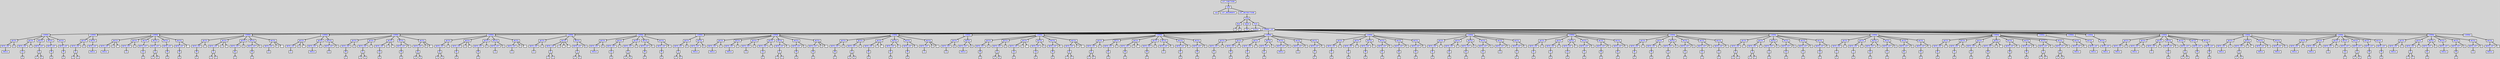 digraph {

	ordering=out;
	ranksep=.4;
	bgcolor="lightgrey"; node [shape=box, fixedsize=false, fontsize=12, fontname="Helvetica-bold", fontcolor="blue"
		width=.25, height=.25, color="black", fillcolor="white", style="filled, solid, bold"];
	edge [arrowsize=.5, color="black", style="bold"]

  n0 [label="LIST_FUNCTIONS"];
  n1 [label="main"];
  n1 [label="main"];
  n2 [label="void"];
  n3 [label="LIST_ARGUMENTS"];
  n4 [label="LIST_INSTRUCTIONS"];
  n4 [label="LIST_INSTRUCTIONS"];
  n5 [label="Song"];
  n5 [label="Song"];
  n6 [label="Beat"];
  n6 [label="Beat"];
  n7 [label="4"];
  n8 [label="4"];
  n9 [label="Speed"];
  n9 [label="Speed"];
  n10 [label="120"];
  n11 [label="Track"];
  n11 [label="Track"];
  n12 [label="\"Ocarina\""];
  n13 [label="COMPAS_LIST"];
  n13 [label="COMPAS_LIST"];
  n14 [label="COMPAS"];
  n14 [label="COMPAS"];
  n15 [label="NOTES"];
  n15 [label="NOTES"];
  n16 [label="NOTE_LIST"];
  n16 [label="NOTE_LIST"];
  n17 [label="Silence"];
  n18 [label="b"];
  n19 [label="NOTES"];
  n19 [label="NOTES"];
  n20 [label="NOTE_LIST"];
  n20 [label="NOTE_LIST"];
  n21 [label="Sol"];
  n21 [label="Sol"];
  n22 [label="6"];
  n23 [label="c"];
  n24 [label="NOTES"];
  n24 [label="NOTES"];
  n25 [label="NOTE_LIST"];
  n25 [label="NOTE_LIST"];
  n26 [label="Fa"];
  n26 [label="Fa"];
  n27 [label="#"];
  n28 [label="6"];
  n29 [label="NOTES"];
  n29 [label="NOTES"];
  n30 [label="NOTE_LIST"];
  n30 [label="NOTE_LIST"];
  n31 [label="Mi"];
  n31 [label="Mi"];
  n32 [label="6"];
  n33 [label="NOTES"];
  n33 [label="NOTES"];
  n34 [label="NOTE_LIST"];
  n34 [label="NOTE_LIST"];
  n35 [label="Mi"];
  n35 [label="Mi"];
  n36 [label="6"];
  n37 [label="COMPAS"];
  n37 [label="COMPAS"];
  n38 [label="NOTES"];
  n38 [label="NOTES"];
  n39 [label="NOTE_LIST"];
  n39 [label="NOTE_LIST"];
  n40 [label="Fa"];
  n40 [label="Fa"];
  n41 [label="#"];
  n42 [label="6"];
  n43 [label="b"];
  n44 [label="NOTES"];
  n44 [label="NOTES"];
  n45 [label="NOTE_LIST"];
  n45 [label="NOTE_LIST"];
  n46 [label="Silence"];
  n47 [label="COMPAS"];
  n47 [label="COMPAS"];
  n48 [label="NOTES"];
  n48 [label="NOTES"];
  n49 [label="NOTE_LIST"];
  n49 [label="NOTE_LIST"];
  n50 [label="Silence"];
  n51 [label="n"];
  n52 [label="*"];
  n53 [label="NOTES"];
  n53 [label="NOTES"];
  n54 [label="NOTE_LIST"];
  n54 [label="NOTE_LIST"];
  n55 [label="La"];
  n56 [label="c"];
  n57 [label="NOTES"];
  n57 [label="NOTES"];
  n58 [label="NOTE_LIST"];
  n58 [label="NOTE_LIST"];
  n59 [label="Sol"];
  n59 [label="Sol"];
  n60 [label="6"];
  n61 [label="NOTES"];
  n61 [label="NOTES"];
  n62 [label="NOTE_LIST"];
  n62 [label="NOTE_LIST"];
  n63 [label="Fa"];
  n63 [label="Fa"];
  n64 [label="#"];
  n65 [label="6"];
  n66 [label="NOTES"];
  n66 [label="NOTES"];
  n67 [label="NOTE_LIST"];
  n67 [label="NOTE_LIST"];
  n68 [label="Mi"];
  n68 [label="Mi"];
  n69 [label="6"];
  n70 [label="NOTES"];
  n70 [label="NOTES"];
  n71 [label="NOTE_LIST"];
  n71 [label="NOTE_LIST"];
  n72 [label="Mi"];
  n72 [label="Mi"];
  n73 [label="6"];
  n74 [label="~"];
  n75 [label="COMPAS"];
  n75 [label="COMPAS"];
  n76 [label="NOTES"];
  n76 [label="NOTES"];
  n77 [label="NOTE_LIST"];
  n77 [label="NOTE_LIST"];
  n78 [label="Mi"];
  n78 [label="Mi"];
  n79 [label="6"];
  n80 [label="c"];
  n81 [label="NOTES"];
  n81 [label="NOTES"];
  n82 [label="NOTE_LIST"];
  n82 [label="NOTE_LIST"];
  n83 [label="Fa"];
  n83 [label="Fa"];
  n84 [label="#"];
  n85 [label="6"];
  n86 [label="n"];
  n87 [label="*"];
  n88 [label="NOTES"];
  n88 [label="NOTES"];
  n89 [label="NOTE_LIST"];
  n89 [label="NOTE_LIST"];
  n90 [label="Re"];
  n90 [label="Re"];
  n91 [label="6"];
  n92 [label="n"];
  n93 [label="NOTES"];
  n93 [label="NOTES"];
  n94 [label="NOTE_LIST"];
  n94 [label="NOTE_LIST"];
  n95 [label="Mi"];
  n95 [label="Mi"];
  n96 [label="6"];
  n97 [label="c"];
  n98 [label="NOTES"];
  n98 [label="NOTES"];
  n99 [label="NOTE_LIST"];
  n99 [label="NOTE_LIST"];
  n100 [label="La"];
  n101 [label="c"];
  n102 [label="~"];
  n103 [label="COMPAS"];
  n103 [label="COMPAS"];
  n104 [label="NOTES"];
  n104 [label="NOTES"];
  n105 [label="NOTE_LIST"];
  n105 [label="NOTE_LIST"];
  n106 [label="La"];
  n107 [label="b"];
  n108 [label="*"];
  n109 [label="NOTES"];
  n109 [label="NOTES"];
  n110 [label="NOTE_LIST"];
  n110 [label="NOTE_LIST"];
  n111 [label="Silence"];
  n112 [label="c"];
  n113 [label="NOTES"];
  n113 [label="NOTES"];
  n114 [label="NOTE_LIST"];
  n114 [label="NOTE_LIST"];
  n115 [label="La"];
  n116 [label="c"];
  n117 [label="COMPAS"];
  n117 [label="COMPAS"];
  n118 [label="NOTES"];
  n118 [label="NOTES"];
  n119 [label="NOTE_LIST"];
  n119 [label="NOTE_LIST"];
  n120 [label="Mi"];
  n120 [label="Mi"];
  n121 [label="6"];
  n122 [label="n"];
  n123 [label="NOTES"];
  n123 [label="NOTES"];
  n124 [label="NOTE_LIST"];
  n124 [label="NOTE_LIST"];
  n125 [label="Fa"];
  n125 [label="Fa"];
  n126 [label="#"];
  n127 [label="6"];
  n128 [label="c"];
  n129 [label="NOTES"];
  n129 [label="NOTES"];
  n130 [label="NOTE_LIST"];
  n130 [label="NOTE_LIST"];
  n131 [label="Sol"];
  n131 [label="Sol"];
  n132 [label="6"];
  n133 [label="n"];
  n134 [label="*"];
  n135 [label="NOTES"];
  n135 [label="NOTES"];
  n136 [label="NOTE_LIST"];
  n136 [label="NOTE_LIST"];
  n137 [label="Mi"];
  n137 [label="Mi"];
  n138 [label="6"];
  n139 [label="c"];
  n140 [label="NOTES"];
  n140 [label="NOTES"];
  n141 [label="NOTE_LIST"];
  n141 [label="NOTE_LIST"];
  n142 [label="Do"];
  n142 [label="Do"];
  n143 [label="#"];
  n144 [label="6"];
  n145 [label="c"];
  n146 [label="~"];
  n147 [label="COMPAS"];
  n147 [label="COMPAS"];
  n148 [label="NOTES"];
  n148 [label="NOTES"];
  n149 [label="NOTE_LIST"];
  n149 [label="NOTE_LIST"];
  n150 [label="Do"];
  n150 [label="Do"];
  n151 [label="#"];
  n152 [label="6"];
  n153 [label="c"];
  n154 [label="NOTES"];
  n154 [label="NOTES"];
  n155 [label="NOTE_LIST"];
  n155 [label="NOTE_LIST"];
  n156 [label="Re"];
  n156 [label="Re"];
  n157 [label="6"];
  n158 [label="n"];
  n159 [label="*"];
  n160 [label="NOTES"];
  n160 [label="NOTES"];
  n161 [label="NOTE_LIST"];
  n161 [label="NOTE_LIST"];
  n162 [label="Mi"];
  n162 [label="Mi"];
  n163 [label="6"];
  n164 [label="n"];
  n165 [label="NOTES"];
  n165 [label="NOTES"];
  n166 [label="NOTE_LIST"];
  n166 [label="NOTE_LIST"];
  n167 [label="La"];
  n168 [label="c"];
  n169 [label="NOTES"];
  n169 [label="NOTES"];
  n170 [label="NOTE_LIST"];
  n170 [label="NOTE_LIST"];
  n171 [label="La"];
  n172 [label="c"];
  n173 [label="~"];
  n174 [label="COMPAS"];
  n174 [label="COMPAS"];
  n175 [label="NOTES"];
  n175 [label="NOTES"];
  n176 [label="NOTE_LIST"];
  n176 [label="NOTE_LIST"];
  n177 [label="La"];
  n178 [label="c"];
  n179 [label="NOTES"];
  n179 [label="NOTES"];
  n180 [label="NOTE_LIST"];
  n180 [label="NOTE_LIST"];
  n181 [label="Fa"];
  n181 [label="Fa"];
  n182 [label="#"];
  n183 [label="6"];
  n184 [label="n"];
  n185 [label="*"];
  n186 [label="~"];
  n187 [label="NOTES"];
  n187 [label="NOTES"];
  n188 [label="NOTE_LIST"];
  n188 [label="NOTE_LIST"];
  n189 [label="Fa"];
  n189 [label="Fa"];
  n190 [label="#"];
  n191 [label="6"];
  n192 [label="b"];
  n193 [label="COMPAS"];
  n193 [label="COMPAS"];
  n194 [label="NOTES"];
  n194 [label="NOTES"];
  n195 [label="NOTE_LIST"];
  n195 [label="NOTE_LIST"];
  n196 [label="Silence"];
  n197 [label="b"];
  n198 [label="NOTES"];
  n198 [label="NOTES"];
  n199 [label="NOTE_LIST"];
  n199 [label="NOTE_LIST"];
  n200 [label="Sol"];
  n200 [label="Sol"];
  n201 [label="6"];
  n202 [label="c"];
  n203 [label="NOTES"];
  n203 [label="NOTES"];
  n204 [label="NOTE_LIST"];
  n204 [label="NOTE_LIST"];
  n205 [label="Fa"];
  n205 [label="Fa"];
  n206 [label="#"];
  n207 [label="6"];
  n208 [label="c"];
  n209 [label="NOTES"];
  n209 [label="NOTES"];
  n210 [label="NOTE_LIST"];
  n210 [label="NOTE_LIST"];
  n211 [label="Mi"];
  n211 [label="Mi"];
  n212 [label="6"];
  n213 [label="c"];
  n214 [label="NOTES"];
  n214 [label="NOTES"];
  n215 [label="NOTE_LIST"];
  n215 [label="NOTE_LIST"];
  n216 [label="Mi"];
  n216 [label="Mi"];
  n217 [label="6"];
  n218 [label="c"];
  n219 [label="COMPAS"];
  n219 [label="COMPAS"];
  n220 [label="NOTES"];
  n220 [label="NOTES"];
  n221 [label="NOTE_LIST"];
  n221 [label="NOTE_LIST"];
  n222 [label="Fa"];
  n222 [label="Fa"];
  n223 [label="#"];
  n224 [label="6"];
  n225 [label="b"];
  n226 [label="NOTES"];
  n226 [label="NOTES"];
  n227 [label="NOTE_LIST"];
  n227 [label="NOTE_LIST"];
  n228 [label="Silence"];
  n229 [label="b"];
  n230 [label="COMPAS"];
  n230 [label="COMPAS"];
  n231 [label="NOTES"];
  n231 [label="NOTES"];
  n232 [label="NOTE_LIST"];
  n232 [label="NOTE_LIST"];
  n233 [label="Silence"];
  n234 [label="n"];
  n235 [label="NOTES"];
  n235 [label="NOTES"];
  n236 [label="NOTE_LIST"];
  n236 [label="NOTE_LIST"];
  n237 [label="Silence"];
  n238 [label="c"];
  n239 [label="NOTES"];
  n239 [label="NOTES"];
  n240 [label="NOTE_LIST"];
  n240 [label="NOTE_LIST"];
  n241 [label="La"];
  n242 [label="c"];
  n243 [label="NOTES"];
  n243 [label="NOTES"];
  n244 [label="NOTE_LIST"];
  n244 [label="NOTE_LIST"];
  n245 [label="Sol"];
  n245 [label="Sol"];
  n246 [label="6"];
  n247 [label="c"];
  n248 [label="NOTES"];
  n248 [label="NOTES"];
  n249 [label="NOTE_LIST"];
  n249 [label="NOTE_LIST"];
  n250 [label="Fa"];
  n250 [label="Fa"];
  n251 [label="#"];
  n252 [label="6"];
  n253 [label="c"];
  n254 [label="NOTES"];
  n254 [label="NOTES"];
  n255 [label="NOTE_LIST"];
  n255 [label="NOTE_LIST"];
  n256 [label="Mi"];
  n256 [label="Mi"];
  n257 [label="6"];
  n258 [label="c"];
  n259 [label="NOTES"];
  n259 [label="NOTES"];
  n260 [label="NOTE_LIST"];
  n260 [label="NOTE_LIST"];
  n261 [label="Mi"];
  n261 [label="Mi"];
  n262 [label="6"];
  n263 [label="c"];
  n264 [label="~"];
  n265 [label="COMPAS"];
  n265 [label="COMPAS"];
  n266 [label="NOTES"];
  n266 [label="NOTES"];
  n267 [label="NOTE_LIST"];
  n267 [label="NOTE_LIST"];
  n268 [label="Mi"];
  n268 [label="Mi"];
  n269 [label="6"];
  n270 [label="n"];
  n271 [label="NOTES"];
  n271 [label="NOTES"];
  n272 [label="NOTE_LIST"];
  n272 [label="NOTE_LIST"];
  n273 [label="Fa"];
  n273 [label="Fa"];
  n274 [label="#"];
  n275 [label="6"];
  n276 [label="c"];
  n277 [label="NOTES"];
  n277 [label="NOTES"];
  n278 [label="NOTE_LIST"];
  n278 [label="NOTE_LIST"];
  n279 [label="Re"];
  n279 [label="Re"];
  n280 [label="6"];
  n281 [label="c"];
  n282 [label="~"];
  n283 [label="NOTES"];
  n283 [label="NOTES"];
  n284 [label="NOTE_LIST"];
  n284 [label="NOTE_LIST"];
  n285 [label="Re"];
  n285 [label="Re"];
  n286 [label="6"];
  n287 [label="n"];
  n288 [label="NOTES"];
  n288 [label="NOTES"];
  n289 [label="NOTE_LIST"];
  n289 [label="NOTE_LIST"];
  n290 [label="Mi"];
  n290 [label="Mi"];
  n291 [label="6"];
  n292 [label="c"];
  n293 [label="NOTES"];
  n293 [label="NOTES"];
  n294 [label="NOTE_LIST"];
  n294 [label="NOTE_LIST"];
  n295 [label="La"];
  n296 [label="c"];
  n297 [label="~"];
  n298 [label="COMPAS"];
  n298 [label="COMPAS"];
  n299 [label="NOTES"];
  n299 [label="NOTES"];
  n300 [label="NOTE_LIST"];
  n300 [label="NOTE_LIST"];
  n301 [label="La"];
  n302 [label="b"];
  n303 [label="NOTES"];
  n303 [label="NOTES"];
  n304 [label="NOTE_LIST"];
  n304 [label="NOTE_LIST"];
  n305 [label="Silence"];
  n306 [label="b"];
  n307 [label="COMPAS"];
  n307 [label="COMPAS"];
  n308 [label="NOTES"];
  n308 [label="NOTES"];
  n309 [label="NOTE_LIST"];
  n309 [label="NOTE_LIST"];
  n310 [label="Mi"];
  n310 [label="Mi"];
  n311 [label="6"];
  n312 [label="n"];
  n313 [label="NOTES"];
  n313 [label="NOTES"];
  n314 [label="NOTE_LIST"];
  n314 [label="NOTE_LIST"];
  n315 [label="Fa"];
  n315 [label="Fa"];
  n316 [label="#"];
  n317 [label="6"];
  n318 [label="c"];
  n319 [label="NOTES"];
  n319 [label="NOTES"];
  n320 [label="NOTE_LIST"];
  n320 [label="NOTE_LIST"];
  n321 [label="Sol"];
  n321 [label="Sol"];
  n322 [label="6"];
  n323 [label="c"];
  n324 [label="~"];
  n325 [label="NOTES"];
  n325 [label="NOTES"];
  n326 [label="NOTE_LIST"];
  n326 [label="NOTE_LIST"];
  n327 [label="Sol"];
  n327 [label="Sol"];
  n328 [label="6"];
  n329 [label="n"];
  n330 [label="NOTES"];
  n330 [label="NOTES"];
  n331 [label="NOTE_LIST"];
  n331 [label="NOTE_LIST"];
  n332 [label="Mi"];
  n332 [label="Mi"];
  n333 [label="6"];
  n334 [label="c"];
  n335 [label="NOTES"];
  n335 [label="NOTES"];
  n336 [label="NOTE_LIST"];
  n336 [label="NOTE_LIST"];
  n337 [label="Do"];
  n337 [label="Do"];
  n338 [label="#"];
  n339 [label="6"];
  n340 [label="c"];
  n341 [label="~"];
  n342 [label="COMPAS"];
  n342 [label="COMPAS"];
  n343 [label="NOTES"];
  n343 [label="NOTES"];
  n344 [label="NOTE_LIST"];
  n344 [label="NOTE_LIST"];
  n345 [label="Do"];
  n345 [label="Do"];
  n346 [label="#"];
  n347 [label="6"];
  n348 [label="n"];
  n349 [label="NOTES"];
  n349 [label="NOTES"];
  n350 [label="NOTE_LIST"];
  n350 [label="NOTE_LIST"];
  n351 [label="Re"];
  n351 [label="Re"];
  n352 [label="6"];
  n353 [label="c"];
  n354 [label="NOTES"];
  n354 [label="NOTES"];
  n355 [label="NOTE_LIST"];
  n355 [label="NOTE_LIST"];
  n356 [label="Mi"];
  n356 [label="Mi"];
  n357 [label="6"];
  n358 [label="c"];
  n359 [label="~"];
  n360 [label="NOTES"];
  n360 [label="NOTES"];
  n361 [label="NOTE_LIST"];
  n361 [label="NOTE_LIST"];
  n362 [label="Mi"];
  n362 [label="Mi"];
  n363 [label="6"];
  n364 [label="c"];
  n365 [label="NOTES"];
  n365 [label="NOTES"];
  n366 [label="NOTE_LIST"];
  n366 [label="NOTE_LIST"];
  n367 [label="La"];
  n368 [label="c"];
  n369 [label="NOTES"];
  n369 [label="NOTES"];
  n370 [label="NOTE_LIST"];
  n370 [label="NOTE_LIST"];
  n371 [label="Re"];
  n371 [label="Re"];
  n372 [label="6"];
  n373 [label="c"];
  n374 [label="NOTES"];
  n374 [label="NOTES"];
  n375 [label="NOTE_LIST"];
  n375 [label="NOTE_LIST"];
  n376 [label="Mi"];
  n376 [label="Mi"];
  n377 [label="6"];
  n378 [label="c"];
  n379 [label="COMPAS"];
  n379 [label="COMPAS"];
  n380 [label="NOTES"];
  n380 [label="NOTES"];
  n381 [label="NOTE_LIST"];
  n381 [label="NOTE_LIST"];
  n382 [label="Fa"];
  n382 [label="Fa"];
  n383 [label="6"];
  n384 [label="c"];
  n385 [label="NOTES"];
  n385 [label="NOTES"];
  n386 [label="NOTE_LIST"];
  n386 [label="NOTE_LIST"];
  n387 [label="Mi"];
  n387 [label="Mi"];
  n388 [label="6"];
  n389 [label="c"];
  n390 [label="NOTES"];
  n390 [label="NOTES"];
  n391 [label="NOTE_LIST"];
  n391 [label="NOTE_LIST"];
  n392 [label="Re"];
  n392 [label="Re"];
  n393 [label="6"];
  n394 [label="c"];
  n395 [label="NOTES"];
  n395 [label="NOTES"];
  n396 [label="NOTE_LIST"];
  n396 [label="NOTE_LIST"];
  n397 [label="Do"];
  n397 [label="Do"];
  n398 [label="6"];
  n399 [label="c"];
  n400 [label="NOTES"];
  n400 [label="NOTES"];
  n401 [label="NOTE_LIST"];
  n401 [label="NOTE_LIST"];
  n402 [label="Silence"];
  n403 [label="n"];
  n404 [label="NOTES"];
  n404 [label="NOTES"];
  n405 [label="NOTE_LIST"];
  n405 [label="NOTE_LIST"];
  n406 [label="La"];
  n407 [label="c"];
  n408 [label="NOTES"];
  n408 [label="NOTES"];
  n409 [label="NOTE_LIST"];
  n409 [label="NOTE_LIST"];
  n410 [label="Si"];
  n410 [label="Si"];
  n411 [label="&"];
  n412 [label="c"];
  n413 [label="COMPAS"];
  n413 [label="COMPAS"];
  n414 [label="NOTES"];
  n414 [label="NOTES"];
  n415 [label="NOTE_LIST"];
  n415 [label="NOTE_LIST"];
  n416 [label="Do"];
  n416 [label="Do"];
  n417 [label="6"];
  n418 [label="n"];
  n419 [label="NOTES"];
  n419 [label="NOTES"];
  n420 [label="NOTE_LIST"];
  n420 [label="NOTE_LIST"];
  n421 [label="Fa"];
  n421 [label="Fa"];
  n422 [label="6"];
  n423 [label="n"];
  n424 [label="NOTES"];
  n424 [label="NOTES"];
  n425 [label="NOTE_LIST"];
  n425 [label="NOTE_LIST"];
  n426 [label="Mi"];
  n426 [label="Mi"];
  n427 [label="6"];
  n428 [label="c"];
  n429 [label="NOTES"];
  n429 [label="NOTES"];
  n430 [label="NOTE_LIST"];
  n430 [label="NOTE_LIST"];
  n431 [label="Re"];
  n431 [label="Re"];
  n432 [label="6"];
  n433 [label="c"];
  n434 [label="NOTES"];
  n434 [label="NOTES"];
  n435 [label="NOTE_LIST"];
  n435 [label="NOTE_LIST"];
  n436 [label="Re"];
  n436 [label="Re"];
  n437 [label="6"];
  n438 [label="c"];
  n439 [label="NOTES"];
  n439 [label="NOTES"];
  n440 [label="NOTE_LIST"];
  n440 [label="NOTE_LIST"];
  n441 [label="Do"];
  n441 [label="Do"];
  n442 [label="6"];
  n443 [label="c"];
  n444 [label="COMPAS"];
  n444 [label="COMPAS"];
  n445 [label="NOTES"];
  n445 [label="NOTES"];
  n446 [label="NOTE_LIST"];
  n446 [label="NOTE_LIST"];
  n447 [label="Re"];
  n447 [label="Re"];
  n448 [label="6"];
  n449 [label="c"];
  n450 [label="NOTES"];
  n450 [label="NOTES"];
  n451 [label="NOTE_LIST"];
  n451 [label="NOTE_LIST"];
  n452 [label="Do"];
  n452 [label="Do"];
  n453 [label="6"];
  n454 [label="c"];
  n455 [label="NOTES"];
  n455 [label="NOTES"];
  n456 [label="NOTE_LIST"];
  n456 [label="NOTE_LIST"];
  n457 [label="Do"];
  n457 [label="Do"];
  n458 [label="6"];
  n459 [label="n"];
  n460 [label="NOTES"];
  n460 [label="NOTES"];
  n461 [label="NOTE_LIST"];
  n461 [label="NOTE_LIST"];
  n462 [label="Do"];
  n462 [label="Do"];
  n463 [label="6"];
  n464 [label="n"];
  n465 [label="NOTES"];
  n465 [label="NOTES"];
  n466 [label="NOTE_LIST"];
  n466 [label="NOTE_LIST"];
  n467 [label="La"];
  n468 [label="c"];
  n469 [label="NOTES"];
  n469 [label="NOTES"];
  n470 [label="NOTE_LIST"];
  n470 [label="NOTE_LIST"];
  n471 [label="Si"];
  n471 [label="Si"];
  n472 [label="&"];
  n473 [label="c"];
  n474 [label="COMPAS"];
  n474 [label="COMPAS"];
  n475 [label="NOTES"];
  n475 [label="NOTES"];
  n476 [label="NOTE_LIST"];
  n476 [label="NOTE_LIST"];
  n477 [label="Do"];
  n477 [label="Do"];
  n478 [label="6"];
  n479 [label="n"];
  n480 [label="NOTES"];
  n480 [label="NOTES"];
  n481 [label="NOTE_LIST"];
  n481 [label="NOTE_LIST"];
  n482 [label="Fa"];
  n482 [label="Fa"];
  n483 [label="6"];
  n484 [label="n"];
  n485 [label="NOTES"];
  n485 [label="NOTES"];
  n486 [label="NOTE_LIST"];
  n486 [label="NOTE_LIST"];
  n487 [label="Sol"];
  n487 [label="Sol"];
  n488 [label="6"];
  n489 [label="c"];
  n490 [label="NOTES"];
  n490 [label="NOTES"];
  n491 [label="NOTE_LIST"];
  n491 [label="NOTE_LIST"];
  n492 [label="Fa"];
  n492 [label="Fa"];
  n493 [label="6"];
  n494 [label="c"];
  n495 [label="NOTES"];
  n495 [label="NOTES"];
  n496 [label="NOTE_LIST"];
  n496 [label="NOTE_LIST"];
  n497 [label="Mi"];
  n497 [label="Mi"];
  n498 [label="6"];
  n499 [label="c"];
  n500 [label="NOTES"];
  n500 [label="NOTES"];
  n501 [label="NOTE_LIST"];
  n501 [label="NOTE_LIST"];
  n502 [label="Re"];
  n502 [label="Re"];
  n503 [label="6"];
  n504 [label="c"];
  n505 [label="COMPAS"];
  n505 [label="COMPAS"];
  n506 [label="NOTES"];
  n506 [label="NOTES"];
  n507 [label="NOTE_LIST"];
  n507 [label="NOTE_LIST"];
  n508 [label="Re"];
  n508 [label="Re"];
  n509 [label="6"];
  n510 [label="c"];
  n511 [label="NOTES"];
  n511 [label="NOTES"];
  n512 [label="NOTE_LIST"];
  n512 [label="NOTE_LIST"];
  n513 [label="Mi"];
  n513 [label="Mi"];
  n514 [label="6"];
  n515 [label="c"];
  n516 [label="NOTES"];
  n516 [label="NOTES"];
  n517 [label="NOTE_LIST"];
  n517 [label="NOTE_LIST"];
  n518 [label="Fa"];
  n518 [label="Fa"];
  n519 [label="6"];
  n520 [label="n"];
  n521 [label="NOTES"];
  n521 [label="NOTES"];
  n522 [label="NOTE_LIST"];
  n522 [label="NOTE_LIST"];
  n523 [label="Fa"];
  n523 [label="Fa"];
  n524 [label="6"];
  n525 [label="n"];
  n526 [label="NOTES"];
  n526 [label="NOTES"];
  n527 [label="NOTE_LIST"];
  n527 [label="NOTE_LIST"];
  n528 [label="Sol"];
  n528 [label="Sol"];
  n529 [label="6"];
  n530 [label="c"];
  n531 [label="NOTES"];
  n531 [label="NOTES"];
  n532 [label="NOTE_LIST"];
  n532 [label="NOTE_LIST"];
  n533 [label="La"];
  n533 [label="La"];
  n534 [label="6"];
  n535 [label="c"];
  n536 [label="COMPAS"];
  n536 [label="COMPAS"];
  n537 [label="NOTES"];
  n537 [label="NOTES"];
  n538 [label="NOTE_LIST"];
  n538 [label="NOTE_LIST"];
  n539 [label="Si"];
  n539 [label="Si"];
  n540 [label="&"];
  n541 [label="6"];
  n542 [label="c"];
  n543 [label="NOTES"];
  n543 [label="NOTES"];
  n544 [label="NOTE_LIST"];
  n544 [label="NOTE_LIST"];
  n545 [label="Si"];
  n545 [label="Si"];
  n546 [label="&"];
  n547 [label="6"];
  n548 [label="c"];
  n549 [label="NOTES"];
  n549 [label="NOTES"];
  n550 [label="NOTE_LIST"];
  n550 [label="NOTE_LIST"];
  n551 [label="La"];
  n551 [label="La"];
  n552 [label="6"];
  n553 [label="n"];
  n554 [label="NOTES"];
  n554 [label="NOTES"];
  n555 [label="NOTE_LIST"];
  n555 [label="NOTE_LIST"];
  n556 [label="Sol"];
  n556 [label="Sol"];
  n557 [label="6"];
  n558 [label="n"];
  n559 [label="NOTES"];
  n559 [label="NOTES"];
  n560 [label="NOTE_LIST"];
  n560 [label="NOTE_LIST"];
  n561 [label="Fa"];
  n561 [label="Fa"];
  n562 [label="6"];
  n563 [label="c"];
  n564 [label="NOTES"];
  n564 [label="NOTES"];
  n565 [label="NOTE_LIST"];
  n565 [label="NOTE_LIST"];
  n566 [label="Sol"];
  n566 [label="Sol"];
  n567 [label="6"];
  n568 [label="c"];
  n569 [label="COMPAS"];
  n569 [label="COMPAS"];
  n570 [label="NOTES"];
  n570 [label="NOTES"];
  n571 [label="NOTE_LIST"];
  n571 [label="NOTE_LIST"];
  n572 [label="La"];
  n572 [label="La"];
  n573 [label="6"];
  n574 [label="c"];
  n575 [label="NOTES"];
  n575 [label="NOTES"];
  n576 [label="NOTE_LIST"];
  n576 [label="NOTE_LIST"];
  n577 [label="La"];
  n577 [label="La"];
  n578 [label="6"];
  n579 [label="c"];
  n580 [label="NOTES"];
  n580 [label="NOTES"];
  n581 [label="NOTE_LIST"];
  n581 [label="NOTE_LIST"];
  n582 [label="Sol"];
  n582 [label="Sol"];
  n583 [label="6"];
  n584 [label="n"];
  n585 [label="NOTES"];
  n585 [label="NOTES"];
  n586 [label="NOTE_LIST"];
  n586 [label="NOTE_LIST"];
  n587 [label="Fa"];
  n587 [label="Fa"];
  n588 [label="6"];
  n589 [label="n"];
  n590 [label="NOTES"];
  n590 [label="NOTES"];
  n591 [label="NOTE_LIST"];
  n591 [label="NOTE_LIST"];
  n592 [label="Re"];
  n592 [label="Re"];
  n593 [label="6"];
  n594 [label="c"];
  n595 [label="NOTES"];
  n595 [label="NOTES"];
  n596 [label="NOTE_LIST"];
  n596 [label="NOTE_LIST"];
  n597 [label="Do"];
  n597 [label="Do"];
  n598 [label="6"];
  n599 [label="c"];
  n600 [label="COMPAS"];
  n600 [label="COMPAS"];
  n601 [label="NOTES"];
  n601 [label="NOTES"];
  n602 [label="NOTE_LIST"];
  n602 [label="NOTE_LIST"];
  n603 [label="Re"];
  n603 [label="Re"];
  n604 [label="6"];
  n605 [label="c"];
  n606 [label="NOTES"];
  n606 [label="NOTES"];
  n607 [label="NOTE_LIST"];
  n607 [label="NOTE_LIST"];
  n608 [label="Fa"];
  n608 [label="Fa"];
  n609 [label="6"];
  n610 [label="c"];
  n611 [label="NOTES"];
  n611 [label="NOTES"];
  n612 [label="NOTE_LIST"];
  n612 [label="NOTE_LIST"];
  n613 [label="Fa"];
  n613 [label="Fa"];
  n614 [label="6"];
  n615 [label="c"];
  n616 [label="NOTES"];
  n616 [label="NOTES"];
  n617 [label="NOTE_LIST"];
  n617 [label="NOTE_LIST"];
  n618 [label="Mi"];
  n618 [label="Mi"];
  n619 [label="6"];
  n620 [label="c"];
  n621 [label="~"];
  n622 [label="NOTES"];
  n622 [label="NOTES"];
  n623 [label="NOTE_LIST"];
  n623 [label="NOTE_LIST"];
  n624 [label="Mi"];
  n624 [label="Mi"];
  n625 [label="6"];
  n626 [label="c"];
  n627 [label="NOTES"];
  n627 [label="NOTES"];
  n628 [label="NOTE_LIST"];
  n628 [label="NOTE_LIST"];
  n629 [label="Mi"];
  n629 [label="Mi"];
  n630 [label="6"];
  n631 [label="c"];
  n632 [label="NOTES"];
  n632 [label="NOTES"];
  n633 [label="NOTE_LIST"];
  n633 [label="NOTE_LIST"];
  n634 [label="Fa"];
  n634 [label="Fa"];
  n635 [label="#"];
  n636 [label="6"];
  n637 [label="c"];
  n638 [label="NOTES"];
  n638 [label="NOTES"];
  n639 [label="NOTE_LIST"];
  n639 [label="NOTE_LIST"];
  n640 [label="Fa"];
  n640 [label="Fa"];
  n641 [label="#"];
  n642 [label="6"];
  n643 [label="c"];
  n644 [label="COMPAS"];
  n644 [label="COMPAS"];
  n645 [label="NOTES"];
  n645 [label="NOTES"];
  n646 [label="NOTE_LIST"];
  n646 [label="NOTE_LIST"];
  n647 [label="Silence"];
  n648 [label="r"];
  n649 [label="COMPAS"];
  n649 [label="COMPAS"];
  n650 [label="NOTES"];
  n650 [label="NOTES"];
  n651 [label="NOTE_LIST"];
  n651 [label="NOTE_LIST"];
  n652 [label="Silence"];
  n653 [label="COMPAS"];
  n653 [label="COMPAS"];
  n654 [label="NOTES"];
  n654 [label="NOTES"];
  n655 [label="NOTE_LIST"];
  n655 [label="NOTE_LIST"];
  n656 [label="Silence"];
  n657 [label="COMPAS"];
  n657 [label="COMPAS"];
  n658 [label="NOTES"];
  n658 [label="NOTES"];
  n659 [label="NOTE_LIST"];
  n659 [label="NOTE_LIST"];
  n660 [label="Silence"];
  n661 [label="n"];
  n662 [label="NOTES"];
  n662 [label="NOTES"];
  n663 [label="NOTE_LIST"];
  n663 [label="NOTE_LIST"];
  n664 [label="Silence"];
  n665 [label="c"];
  n666 [label="NOTES"];
  n666 [label="NOTES"];
  n667 [label="NOTE_LIST"];
  n667 [label="NOTE_LIST"];
  n668 [label="La"];
  n669 [label="c"];
  n670 [label="NOTES"];
  n670 [label="NOTES"];
  n671 [label="NOTE_LIST"];
  n671 [label="NOTE_LIST"];
  n672 [label="Sol"];
  n672 [label="Sol"];
  n673 [label="6"];
  n674 [label="c"];
  n675 [label="NOTES"];
  n675 [label="NOTES"];
  n676 [label="NOTE_LIST"];
  n676 [label="NOTE_LIST"];
  n677 [label="Fa"];
  n677 [label="Fa"];
  n678 [label="#"];
  n679 [label="6"];
  n680 [label="NOTES"];
  n680 [label="NOTES"];
  n681 [label="NOTE_LIST"];
  n681 [label="NOTE_LIST"];
  n682 [label="Mi"];
  n682 [label="Mi"];
  n683 [label="6"];
  n684 [label="NOTES"];
  n684 [label="NOTES"];
  n685 [label="NOTE_LIST"];
  n685 [label="NOTE_LIST"];
  n686 [label="Mi"];
  n686 [label="Mi"];
  n687 [label="6"];
  n688 [label="COMPAS"];
  n688 [label="COMPAS"];
  n689 [label="NOTES"];
  n689 [label="NOTES"];
  n690 [label="NOTE_LIST"];
  n690 [label="NOTE_LIST"];
  n691 [label="Silence"];
  n692 [label="sc"];
  n693 [label="NOTES"];
  n693 [label="NOTES"];
  n694 [label="NOTE_LIST"];
  n694 [label="NOTE_LIST"];
  n695 [label="Fa"];
  n695 [label="Fa"];
  n696 [label="#"];
  n697 [label="6"];
  n698 [label="c"];
  n699 [label="*"];
  n700 [label="NOTES"];
  n700 [label="NOTES"];
  n701 [label="NOTE_LIST"];
  n701 [label="NOTE_LIST"];
  n702 [label="Silence"];
  n703 [label="n"];
  n704 [label="NOTES"];
  n704 [label="NOTES"];
  n705 [label="NOTE_LIST"];
  n705 [label="NOTE_LIST"];
  n706 [label="Silence"];
  n707 [label="b"];
  n708 [label="COMPAS"];
  n708 [label="COMPAS"];
  n709 [label="NOTES"];
  n709 [label="NOTES"];
  n710 [label="NOTE_LIST"];
  n710 [label="NOTE_LIST"];
  n711 [label="Silence"];
  n712 [label="n"];
  n713 [label="NOTES"];
  n713 [label="NOTES"];
  n714 [label="NOTE_LIST"];
  n714 [label="NOTE_LIST"];
  n715 [label="Silence"];
  n716 [label="c"];
  n717 [label="NOTES"];
  n717 [label="NOTES"];
  n718 [label="NOTE_LIST"];
  n718 [label="NOTE_LIST"];
  n719 [label="La"];
  n720 [label="c"];
  n721 [label="NOTES"];
  n721 [label="NOTES"];
  n722 [label="NOTE_LIST"];
  n722 [label="NOTE_LIST"];
  n723 [label="Sol"];
  n723 [label="Sol"];
  n724 [label="6"];
  n725 [label="NOTES"];
  n725 [label="NOTES"];
  n726 [label="NOTE_LIST"];
  n726 [label="NOTE_LIST"];
  n727 [label="Fa"];
  n727 [label="Fa"];
  n728 [label="#"];
  n729 [label="6"];
  n730 [label="NOTES"];
  n730 [label="NOTES"];
  n731 [label="NOTE_LIST"];
  n731 [label="NOTE_LIST"];
  n732 [label="Mi"];
  n732 [label="Mi"];
  n733 [label="6"];
  n734 [label="NOTES"];
  n734 [label="NOTES"];
  n735 [label="NOTE_LIST"];
  n735 [label="NOTE_LIST"];
  n736 [label="Mi"];
  n736 [label="Mi"];
  n737 [label="6"];
  n738 [label="COMPAS"];
  n738 [label="COMPAS"];
  n739 [label="NOTES"];
  n739 [label="NOTES"];
  n740 [label="NOTE_LIST"];
  n740 [label="NOTE_LIST"];
  n741 [label="Silence"];
  n742 [label="n"];
  n743 [label="NOTES"];
  n743 [label="NOTES"];
  n744 [label="NOTE_LIST"];
  n744 [label="NOTE_LIST"];
  n745 [label="Fa"];
  n745 [label="Fa"];
  n746 [label="#"];
  n747 [label="6"];
  n748 [label="c"];
  n749 [label="NOTES"];
  n749 [label="NOTES"];
  n750 [label="NOTE_LIST"];
  n750 [label="NOTE_LIST"];
  n751 [label="Re"];
  n751 [label="Re"];
  n752 [label="6"];
  n753 [label="c"];
  n754 [label="NOTES"];
  n754 [label="NOTES"];
  n755 [label="NOTE_LIST"];
  n755 [label="NOTE_LIST"];
  n756 [label="Silence"];
  n757 [label="NOTES"];
  n757 [label="NOTES"];
  n758 [label="NOTE_LIST"];
  n758 [label="NOTE_LIST"];
  n759 [label="Mi"];
  n759 [label="Mi"];
  n760 [label="6"];
  n761 [label="n"];
  n762 [label="NOTES"];
  n762 [label="NOTES"];
  n763 [label="NOTE_LIST"];
  n763 [label="NOTE_LIST"];
  n764 [label="La"];
  n765 [label="c"];
  n766 [label="COMPAS"];
  n766 [label="COMPAS"];
  n767 [label="NOTES"];
  n767 [label="NOTES"];
  n768 [label="NOTE_LIST"];
  n768 [label="NOTE_LIST"];
  n769 [label="Silence"];
  n770 [label="r"];

  n0 -> n1 // "LIST_FUNCTIONS" -> "main"
  n1 -> n2 // "main" -> "void"
  n1 -> n3 // "main" -> "LIST_ARGUMENTS"
  n1 -> n4 // "main" -> "LIST_INSTRUCTIONS"
  n4 -> n5 // "LIST_INSTRUCTIONS" -> "Song"
  n5 -> n6 // "Song" -> "Beat"
  n6 -> n7 // "Beat" -> "4"
  n6 -> n8 // "Beat" -> "4"
  n5 -> n9 // "Song" -> "Speed"
  n9 -> n10 // "Speed" -> "120"
  n5 -> n11 // "Song" -> "Track"
  n11 -> n12 // "Track" -> "\"Ocarina\""
  n11 -> n13 // "Track" -> "COMPAS_LIST"
  n13 -> n14 // "COMPAS_LIST" -> "COMPAS"
  n14 -> n15 // "COMPAS" -> "NOTES"
  n15 -> n16 // "NOTES" -> "NOTE_LIST"
  n16 -> n17 // "NOTE_LIST" -> "Silence"
  n15 -> n18 // "NOTES" -> "b"
  n14 -> n19 // "COMPAS" -> "NOTES"
  n19 -> n20 // "NOTES" -> "NOTE_LIST"
  n20 -> n21 // "NOTE_LIST" -> "Sol"
  n21 -> n22 // "Sol" -> "6"
  n19 -> n23 // "NOTES" -> "c"
  n14 -> n24 // "COMPAS" -> "NOTES"
  n24 -> n25 // "NOTES" -> "NOTE_LIST"
  n25 -> n26 // "NOTE_LIST" -> "Fa"
  n26 -> n27 // "Fa" -> "#"
  n26 -> n28 // "Fa" -> "6"
  n14 -> n29 // "COMPAS" -> "NOTES"
  n29 -> n30 // "NOTES" -> "NOTE_LIST"
  n30 -> n31 // "NOTE_LIST" -> "Mi"
  n31 -> n32 // "Mi" -> "6"
  n14 -> n33 // "COMPAS" -> "NOTES"
  n33 -> n34 // "NOTES" -> "NOTE_LIST"
  n34 -> n35 // "NOTE_LIST" -> "Mi"
  n35 -> n36 // "Mi" -> "6"
  n13 -> n37 // "COMPAS_LIST" -> "COMPAS"
  n37 -> n38 // "COMPAS" -> "NOTES"
  n38 -> n39 // "NOTES" -> "NOTE_LIST"
  n39 -> n40 // "NOTE_LIST" -> "Fa"
  n40 -> n41 // "Fa" -> "#"
  n40 -> n42 // "Fa" -> "6"
  n38 -> n43 // "NOTES" -> "b"
  n37 -> n44 // "COMPAS" -> "NOTES"
  n44 -> n45 // "NOTES" -> "NOTE_LIST"
  n45 -> n46 // "NOTE_LIST" -> "Silence"
  n13 -> n47 // "COMPAS_LIST" -> "COMPAS"
  n47 -> n48 // "COMPAS" -> "NOTES"
  n48 -> n49 // "NOTES" -> "NOTE_LIST"
  n49 -> n50 // "NOTE_LIST" -> "Silence"
  n48 -> n51 // "NOTES" -> "n"
  n48 -> n52 // "NOTES" -> "*"
  n47 -> n53 // "COMPAS" -> "NOTES"
  n53 -> n54 // "NOTES" -> "NOTE_LIST"
  n54 -> n55 // "NOTE_LIST" -> "La"
  n53 -> n56 // "NOTES" -> "c"
  n47 -> n57 // "COMPAS" -> "NOTES"
  n57 -> n58 // "NOTES" -> "NOTE_LIST"
  n58 -> n59 // "NOTE_LIST" -> "Sol"
  n59 -> n60 // "Sol" -> "6"
  n47 -> n61 // "COMPAS" -> "NOTES"
  n61 -> n62 // "NOTES" -> "NOTE_LIST"
  n62 -> n63 // "NOTE_LIST" -> "Fa"
  n63 -> n64 // "Fa" -> "#"
  n63 -> n65 // "Fa" -> "6"
  n47 -> n66 // "COMPAS" -> "NOTES"
  n66 -> n67 // "NOTES" -> "NOTE_LIST"
  n67 -> n68 // "NOTE_LIST" -> "Mi"
  n68 -> n69 // "Mi" -> "6"
  n47 -> n70 // "COMPAS" -> "NOTES"
  n70 -> n71 // "NOTES" -> "NOTE_LIST"
  n71 -> n72 // "NOTE_LIST" -> "Mi"
  n72 -> n73 // "Mi" -> "6"
  n70 -> n74 // "NOTES" -> "~"
  n13 -> n75 // "COMPAS_LIST" -> "COMPAS"
  n75 -> n76 // "COMPAS" -> "NOTES"
  n76 -> n77 // "NOTES" -> "NOTE_LIST"
  n77 -> n78 // "NOTE_LIST" -> "Mi"
  n78 -> n79 // "Mi" -> "6"
  n76 -> n80 // "NOTES" -> "c"
  n75 -> n81 // "COMPAS" -> "NOTES"
  n81 -> n82 // "NOTES" -> "NOTE_LIST"
  n82 -> n83 // "NOTE_LIST" -> "Fa"
  n83 -> n84 // "Fa" -> "#"
  n83 -> n85 // "Fa" -> "6"
  n81 -> n86 // "NOTES" -> "n"
  n81 -> n87 // "NOTES" -> "*"
  n75 -> n88 // "COMPAS" -> "NOTES"
  n88 -> n89 // "NOTES" -> "NOTE_LIST"
  n89 -> n90 // "NOTE_LIST" -> "Re"
  n90 -> n91 // "Re" -> "6"
  n88 -> n92 // "NOTES" -> "n"
  n75 -> n93 // "COMPAS" -> "NOTES"
  n93 -> n94 // "NOTES" -> "NOTE_LIST"
  n94 -> n95 // "NOTE_LIST" -> "Mi"
  n95 -> n96 // "Mi" -> "6"
  n93 -> n97 // "NOTES" -> "c"
  n75 -> n98 // "COMPAS" -> "NOTES"
  n98 -> n99 // "NOTES" -> "NOTE_LIST"
  n99 -> n100 // "NOTE_LIST" -> "La"
  n98 -> n101 // "NOTES" -> "c"
  n98 -> n102 // "NOTES" -> "~"
  n13 -> n103 // "COMPAS_LIST" -> "COMPAS"
  n103 -> n104 // "COMPAS" -> "NOTES"
  n104 -> n105 // "NOTES" -> "NOTE_LIST"
  n105 -> n106 // "NOTE_LIST" -> "La"
  n104 -> n107 // "NOTES" -> "b"
  n104 -> n108 // "NOTES" -> "*"
  n103 -> n109 // "COMPAS" -> "NOTES"
  n109 -> n110 // "NOTES" -> "NOTE_LIST"
  n110 -> n111 // "NOTE_LIST" -> "Silence"
  n109 -> n112 // "NOTES" -> "c"
  n103 -> n113 // "COMPAS" -> "NOTES"
  n113 -> n114 // "NOTES" -> "NOTE_LIST"
  n114 -> n115 // "NOTE_LIST" -> "La"
  n113 -> n116 // "NOTES" -> "c"
  n13 -> n117 // "COMPAS_LIST" -> "COMPAS"
  n117 -> n118 // "COMPAS" -> "NOTES"
  n118 -> n119 // "NOTES" -> "NOTE_LIST"
  n119 -> n120 // "NOTE_LIST" -> "Mi"
  n120 -> n121 // "Mi" -> "6"
  n118 -> n122 // "NOTES" -> "n"
  n117 -> n123 // "COMPAS" -> "NOTES"
  n123 -> n124 // "NOTES" -> "NOTE_LIST"
  n124 -> n125 // "NOTE_LIST" -> "Fa"
  n125 -> n126 // "Fa" -> "#"
  n125 -> n127 // "Fa" -> "6"
  n123 -> n128 // "NOTES" -> "c"
  n117 -> n129 // "COMPAS" -> "NOTES"
  n129 -> n130 // "NOTES" -> "NOTE_LIST"
  n130 -> n131 // "NOTE_LIST" -> "Sol"
  n131 -> n132 // "Sol" -> "6"
  n129 -> n133 // "NOTES" -> "n"
  n129 -> n134 // "NOTES" -> "*"
  n117 -> n135 // "COMPAS" -> "NOTES"
  n135 -> n136 // "NOTES" -> "NOTE_LIST"
  n136 -> n137 // "NOTE_LIST" -> "Mi"
  n137 -> n138 // "Mi" -> "6"
  n135 -> n139 // "NOTES" -> "c"
  n117 -> n140 // "COMPAS" -> "NOTES"
  n140 -> n141 // "NOTES" -> "NOTE_LIST"
  n141 -> n142 // "NOTE_LIST" -> "Do"
  n142 -> n143 // "Do" -> "#"
  n142 -> n144 // "Do" -> "6"
  n140 -> n145 // "NOTES" -> "c"
  n140 -> n146 // "NOTES" -> "~"
  n13 -> n147 // "COMPAS_LIST" -> "COMPAS"
  n147 -> n148 // "COMPAS" -> "NOTES"
  n148 -> n149 // "NOTES" -> "NOTE_LIST"
  n149 -> n150 // "NOTE_LIST" -> "Do"
  n150 -> n151 // "Do" -> "#"
  n150 -> n152 // "Do" -> "6"
  n148 -> n153 // "NOTES" -> "c"
  n147 -> n154 // "COMPAS" -> "NOTES"
  n154 -> n155 // "NOTES" -> "NOTE_LIST"
  n155 -> n156 // "NOTE_LIST" -> "Re"
  n156 -> n157 // "Re" -> "6"
  n154 -> n158 // "NOTES" -> "n"
  n154 -> n159 // "NOTES" -> "*"
  n147 -> n160 // "COMPAS" -> "NOTES"
  n160 -> n161 // "NOTES" -> "NOTE_LIST"
  n161 -> n162 // "NOTE_LIST" -> "Mi"
  n162 -> n163 // "Mi" -> "6"
  n160 -> n164 // "NOTES" -> "n"
  n147 -> n165 // "COMPAS" -> "NOTES"
  n165 -> n166 // "NOTES" -> "NOTE_LIST"
  n166 -> n167 // "NOTE_LIST" -> "La"
  n165 -> n168 // "NOTES" -> "c"
  n147 -> n169 // "COMPAS" -> "NOTES"
  n169 -> n170 // "NOTES" -> "NOTE_LIST"
  n170 -> n171 // "NOTE_LIST" -> "La"
  n169 -> n172 // "NOTES" -> "c"
  n169 -> n173 // "NOTES" -> "~"
  n13 -> n174 // "COMPAS_LIST" -> "COMPAS"
  n174 -> n175 // "COMPAS" -> "NOTES"
  n175 -> n176 // "NOTES" -> "NOTE_LIST"
  n176 -> n177 // "NOTE_LIST" -> "La"
  n175 -> n178 // "NOTES" -> "c"
  n174 -> n179 // "COMPAS" -> "NOTES"
  n179 -> n180 // "NOTES" -> "NOTE_LIST"
  n180 -> n181 // "NOTE_LIST" -> "Fa"
  n181 -> n182 // "Fa" -> "#"
  n181 -> n183 // "Fa" -> "6"
  n179 -> n184 // "NOTES" -> "n"
  n179 -> n185 // "NOTES" -> "*"
  n179 -> n186 // "NOTES" -> "~"
  n174 -> n187 // "COMPAS" -> "NOTES"
  n187 -> n188 // "NOTES" -> "NOTE_LIST"
  n188 -> n189 // "NOTE_LIST" -> "Fa"
  n189 -> n190 // "Fa" -> "#"
  n189 -> n191 // "Fa" -> "6"
  n187 -> n192 // "NOTES" -> "b"
  n13 -> n193 // "COMPAS_LIST" -> "COMPAS"
  n193 -> n194 // "COMPAS" -> "NOTES"
  n194 -> n195 // "NOTES" -> "NOTE_LIST"
  n195 -> n196 // "NOTE_LIST" -> "Silence"
  n194 -> n197 // "NOTES" -> "b"
  n193 -> n198 // "COMPAS" -> "NOTES"
  n198 -> n199 // "NOTES" -> "NOTE_LIST"
  n199 -> n200 // "NOTE_LIST" -> "Sol"
  n200 -> n201 // "Sol" -> "6"
  n198 -> n202 // "NOTES" -> "c"
  n193 -> n203 // "COMPAS" -> "NOTES"
  n203 -> n204 // "NOTES" -> "NOTE_LIST"
  n204 -> n205 // "NOTE_LIST" -> "Fa"
  n205 -> n206 // "Fa" -> "#"
  n205 -> n207 // "Fa" -> "6"
  n203 -> n208 // "NOTES" -> "c"
  n193 -> n209 // "COMPAS" -> "NOTES"
  n209 -> n210 // "NOTES" -> "NOTE_LIST"
  n210 -> n211 // "NOTE_LIST" -> "Mi"
  n211 -> n212 // "Mi" -> "6"
  n209 -> n213 // "NOTES" -> "c"
  n193 -> n214 // "COMPAS" -> "NOTES"
  n214 -> n215 // "NOTES" -> "NOTE_LIST"
  n215 -> n216 // "NOTE_LIST" -> "Mi"
  n216 -> n217 // "Mi" -> "6"
  n214 -> n218 // "NOTES" -> "c"
  n13 -> n219 // "COMPAS_LIST" -> "COMPAS"
  n219 -> n220 // "COMPAS" -> "NOTES"
  n220 -> n221 // "NOTES" -> "NOTE_LIST"
  n221 -> n222 // "NOTE_LIST" -> "Fa"
  n222 -> n223 // "Fa" -> "#"
  n222 -> n224 // "Fa" -> "6"
  n220 -> n225 // "NOTES" -> "b"
  n219 -> n226 // "COMPAS" -> "NOTES"
  n226 -> n227 // "NOTES" -> "NOTE_LIST"
  n227 -> n228 // "NOTE_LIST" -> "Silence"
  n226 -> n229 // "NOTES" -> "b"
  n13 -> n230 // "COMPAS_LIST" -> "COMPAS"
  n230 -> n231 // "COMPAS" -> "NOTES"
  n231 -> n232 // "NOTES" -> "NOTE_LIST"
  n232 -> n233 // "NOTE_LIST" -> "Silence"
  n231 -> n234 // "NOTES" -> "n"
  n230 -> n235 // "COMPAS" -> "NOTES"
  n235 -> n236 // "NOTES" -> "NOTE_LIST"
  n236 -> n237 // "NOTE_LIST" -> "Silence"
  n235 -> n238 // "NOTES" -> "c"
  n230 -> n239 // "COMPAS" -> "NOTES"
  n239 -> n240 // "NOTES" -> "NOTE_LIST"
  n240 -> n241 // "NOTE_LIST" -> "La"
  n239 -> n242 // "NOTES" -> "c"
  n230 -> n243 // "COMPAS" -> "NOTES"
  n243 -> n244 // "NOTES" -> "NOTE_LIST"
  n244 -> n245 // "NOTE_LIST" -> "Sol"
  n245 -> n246 // "Sol" -> "6"
  n243 -> n247 // "NOTES" -> "c"
  n230 -> n248 // "COMPAS" -> "NOTES"
  n248 -> n249 // "NOTES" -> "NOTE_LIST"
  n249 -> n250 // "NOTE_LIST" -> "Fa"
  n250 -> n251 // "Fa" -> "#"
  n250 -> n252 // "Fa" -> "6"
  n248 -> n253 // "NOTES" -> "c"
  n230 -> n254 // "COMPAS" -> "NOTES"
  n254 -> n255 // "NOTES" -> "NOTE_LIST"
  n255 -> n256 // "NOTE_LIST" -> "Mi"
  n256 -> n257 // "Mi" -> "6"
  n254 -> n258 // "NOTES" -> "c"
  n230 -> n259 // "COMPAS" -> "NOTES"
  n259 -> n260 // "NOTES" -> "NOTE_LIST"
  n260 -> n261 // "NOTE_LIST" -> "Mi"
  n261 -> n262 // "Mi" -> "6"
  n259 -> n263 // "NOTES" -> "c"
  n259 -> n264 // "NOTES" -> "~"
  n13 -> n265 // "COMPAS_LIST" -> "COMPAS"
  n265 -> n266 // "COMPAS" -> "NOTES"
  n266 -> n267 // "NOTES" -> "NOTE_LIST"
  n267 -> n268 // "NOTE_LIST" -> "Mi"
  n268 -> n269 // "Mi" -> "6"
  n266 -> n270 // "NOTES" -> "n"
  n265 -> n271 // "COMPAS" -> "NOTES"
  n271 -> n272 // "NOTES" -> "NOTE_LIST"
  n272 -> n273 // "NOTE_LIST" -> "Fa"
  n273 -> n274 // "Fa" -> "#"
  n273 -> n275 // "Fa" -> "6"
  n271 -> n276 // "NOTES" -> "c"
  n265 -> n277 // "COMPAS" -> "NOTES"
  n277 -> n278 // "NOTES" -> "NOTE_LIST"
  n278 -> n279 // "NOTE_LIST" -> "Re"
  n279 -> n280 // "Re" -> "6"
  n277 -> n281 // "NOTES" -> "c"
  n277 -> n282 // "NOTES" -> "~"
  n265 -> n283 // "COMPAS" -> "NOTES"
  n283 -> n284 // "NOTES" -> "NOTE_LIST"
  n284 -> n285 // "NOTE_LIST" -> "Re"
  n285 -> n286 // "Re" -> "6"
  n283 -> n287 // "NOTES" -> "n"
  n265 -> n288 // "COMPAS" -> "NOTES"
  n288 -> n289 // "NOTES" -> "NOTE_LIST"
  n289 -> n290 // "NOTE_LIST" -> "Mi"
  n290 -> n291 // "Mi" -> "6"
  n288 -> n292 // "NOTES" -> "c"
  n265 -> n293 // "COMPAS" -> "NOTES"
  n293 -> n294 // "NOTES" -> "NOTE_LIST"
  n294 -> n295 // "NOTE_LIST" -> "La"
  n293 -> n296 // "NOTES" -> "c"
  n293 -> n297 // "NOTES" -> "~"
  n13 -> n298 // "COMPAS_LIST" -> "COMPAS"
  n298 -> n299 // "COMPAS" -> "NOTES"
  n299 -> n300 // "NOTES" -> "NOTE_LIST"
  n300 -> n301 // "NOTE_LIST" -> "La"
  n299 -> n302 // "NOTES" -> "b"
  n298 -> n303 // "COMPAS" -> "NOTES"
  n303 -> n304 // "NOTES" -> "NOTE_LIST"
  n304 -> n305 // "NOTE_LIST" -> "Silence"
  n303 -> n306 // "NOTES" -> "b"
  n13 -> n307 // "COMPAS_LIST" -> "COMPAS"
  n307 -> n308 // "COMPAS" -> "NOTES"
  n308 -> n309 // "NOTES" -> "NOTE_LIST"
  n309 -> n310 // "NOTE_LIST" -> "Mi"
  n310 -> n311 // "Mi" -> "6"
  n308 -> n312 // "NOTES" -> "n"
  n307 -> n313 // "COMPAS" -> "NOTES"
  n313 -> n314 // "NOTES" -> "NOTE_LIST"
  n314 -> n315 // "NOTE_LIST" -> "Fa"
  n315 -> n316 // "Fa" -> "#"
  n315 -> n317 // "Fa" -> "6"
  n313 -> n318 // "NOTES" -> "c"
  n307 -> n319 // "COMPAS" -> "NOTES"
  n319 -> n320 // "NOTES" -> "NOTE_LIST"
  n320 -> n321 // "NOTE_LIST" -> "Sol"
  n321 -> n322 // "Sol" -> "6"
  n319 -> n323 // "NOTES" -> "c"
  n319 -> n324 // "NOTES" -> "~"
  n307 -> n325 // "COMPAS" -> "NOTES"
  n325 -> n326 // "NOTES" -> "NOTE_LIST"
  n326 -> n327 // "NOTE_LIST" -> "Sol"
  n327 -> n328 // "Sol" -> "6"
  n325 -> n329 // "NOTES" -> "n"
  n307 -> n330 // "COMPAS" -> "NOTES"
  n330 -> n331 // "NOTES" -> "NOTE_LIST"
  n331 -> n332 // "NOTE_LIST" -> "Mi"
  n332 -> n333 // "Mi" -> "6"
  n330 -> n334 // "NOTES" -> "c"
  n307 -> n335 // "COMPAS" -> "NOTES"
  n335 -> n336 // "NOTES" -> "NOTE_LIST"
  n336 -> n337 // "NOTE_LIST" -> "Do"
  n337 -> n338 // "Do" -> "#"
  n337 -> n339 // "Do" -> "6"
  n335 -> n340 // "NOTES" -> "c"
  n335 -> n341 // "NOTES" -> "~"
  n13 -> n342 // "COMPAS_LIST" -> "COMPAS"
  n342 -> n343 // "COMPAS" -> "NOTES"
  n343 -> n344 // "NOTES" -> "NOTE_LIST"
  n344 -> n345 // "NOTE_LIST" -> "Do"
  n345 -> n346 // "Do" -> "#"
  n345 -> n347 // "Do" -> "6"
  n343 -> n348 // "NOTES" -> "n"
  n342 -> n349 // "COMPAS" -> "NOTES"
  n349 -> n350 // "NOTES" -> "NOTE_LIST"
  n350 -> n351 // "NOTE_LIST" -> "Re"
  n351 -> n352 // "Re" -> "6"
  n349 -> n353 // "NOTES" -> "c"
  n342 -> n354 // "COMPAS" -> "NOTES"
  n354 -> n355 // "NOTES" -> "NOTE_LIST"
  n355 -> n356 // "NOTE_LIST" -> "Mi"
  n356 -> n357 // "Mi" -> "6"
  n354 -> n358 // "NOTES" -> "c"
  n354 -> n359 // "NOTES" -> "~"
  n342 -> n360 // "COMPAS" -> "NOTES"
  n360 -> n361 // "NOTES" -> "NOTE_LIST"
  n361 -> n362 // "NOTE_LIST" -> "Mi"
  n362 -> n363 // "Mi" -> "6"
  n360 -> n364 // "NOTES" -> "c"
  n342 -> n365 // "COMPAS" -> "NOTES"
  n365 -> n366 // "NOTES" -> "NOTE_LIST"
  n366 -> n367 // "NOTE_LIST" -> "La"
  n365 -> n368 // "NOTES" -> "c"
  n342 -> n369 // "COMPAS" -> "NOTES"
  n369 -> n370 // "NOTES" -> "NOTE_LIST"
  n370 -> n371 // "NOTE_LIST" -> "Re"
  n371 -> n372 // "Re" -> "6"
  n369 -> n373 // "NOTES" -> "c"
  n342 -> n374 // "COMPAS" -> "NOTES"
  n374 -> n375 // "NOTES" -> "NOTE_LIST"
  n375 -> n376 // "NOTE_LIST" -> "Mi"
  n376 -> n377 // "Mi" -> "6"
  n374 -> n378 // "NOTES" -> "c"
  n13 -> n379 // "COMPAS_LIST" -> "COMPAS"
  n379 -> n380 // "COMPAS" -> "NOTES"
  n380 -> n381 // "NOTES" -> "NOTE_LIST"
  n381 -> n382 // "NOTE_LIST" -> "Fa"
  n382 -> n383 // "Fa" -> "6"
  n380 -> n384 // "NOTES" -> "c"
  n379 -> n385 // "COMPAS" -> "NOTES"
  n385 -> n386 // "NOTES" -> "NOTE_LIST"
  n386 -> n387 // "NOTE_LIST" -> "Mi"
  n387 -> n388 // "Mi" -> "6"
  n385 -> n389 // "NOTES" -> "c"
  n379 -> n390 // "COMPAS" -> "NOTES"
  n390 -> n391 // "NOTES" -> "NOTE_LIST"
  n391 -> n392 // "NOTE_LIST" -> "Re"
  n392 -> n393 // "Re" -> "6"
  n390 -> n394 // "NOTES" -> "c"
  n379 -> n395 // "COMPAS" -> "NOTES"
  n395 -> n396 // "NOTES" -> "NOTE_LIST"
  n396 -> n397 // "NOTE_LIST" -> "Do"
  n397 -> n398 // "Do" -> "6"
  n395 -> n399 // "NOTES" -> "c"
  n379 -> n400 // "COMPAS" -> "NOTES"
  n400 -> n401 // "NOTES" -> "NOTE_LIST"
  n401 -> n402 // "NOTE_LIST" -> "Silence"
  n400 -> n403 // "NOTES" -> "n"
  n379 -> n404 // "COMPAS" -> "NOTES"
  n404 -> n405 // "NOTES" -> "NOTE_LIST"
  n405 -> n406 // "NOTE_LIST" -> "La"
  n404 -> n407 // "NOTES" -> "c"
  n379 -> n408 // "COMPAS" -> "NOTES"
  n408 -> n409 // "NOTES" -> "NOTE_LIST"
  n409 -> n410 // "NOTE_LIST" -> "Si"
  n410 -> n411 // "Si" -> "&"
  n408 -> n412 // "NOTES" -> "c"
  n13 -> n413 // "COMPAS_LIST" -> "COMPAS"
  n413 -> n414 // "COMPAS" -> "NOTES"
  n414 -> n415 // "NOTES" -> "NOTE_LIST"
  n415 -> n416 // "NOTE_LIST" -> "Do"
  n416 -> n417 // "Do" -> "6"
  n414 -> n418 // "NOTES" -> "n"
  n413 -> n419 // "COMPAS" -> "NOTES"
  n419 -> n420 // "NOTES" -> "NOTE_LIST"
  n420 -> n421 // "NOTE_LIST" -> "Fa"
  n421 -> n422 // "Fa" -> "6"
  n419 -> n423 // "NOTES" -> "n"
  n413 -> n424 // "COMPAS" -> "NOTES"
  n424 -> n425 // "NOTES" -> "NOTE_LIST"
  n425 -> n426 // "NOTE_LIST" -> "Mi"
  n426 -> n427 // "Mi" -> "6"
  n424 -> n428 // "NOTES" -> "c"
  n413 -> n429 // "COMPAS" -> "NOTES"
  n429 -> n430 // "NOTES" -> "NOTE_LIST"
  n430 -> n431 // "NOTE_LIST" -> "Re"
  n431 -> n432 // "Re" -> "6"
  n429 -> n433 // "NOTES" -> "c"
  n413 -> n434 // "COMPAS" -> "NOTES"
  n434 -> n435 // "NOTES" -> "NOTE_LIST"
  n435 -> n436 // "NOTE_LIST" -> "Re"
  n436 -> n437 // "Re" -> "6"
  n434 -> n438 // "NOTES" -> "c"
  n413 -> n439 // "COMPAS" -> "NOTES"
  n439 -> n440 // "NOTES" -> "NOTE_LIST"
  n440 -> n441 // "NOTE_LIST" -> "Do"
  n441 -> n442 // "Do" -> "6"
  n439 -> n443 // "NOTES" -> "c"
  n13 -> n444 // "COMPAS_LIST" -> "COMPAS"
  n444 -> n445 // "COMPAS" -> "NOTES"
  n445 -> n446 // "NOTES" -> "NOTE_LIST"
  n446 -> n447 // "NOTE_LIST" -> "Re"
  n447 -> n448 // "Re" -> "6"
  n445 -> n449 // "NOTES" -> "c"
  n444 -> n450 // "COMPAS" -> "NOTES"
  n450 -> n451 // "NOTES" -> "NOTE_LIST"
  n451 -> n452 // "NOTE_LIST" -> "Do"
  n452 -> n453 // "Do" -> "6"
  n450 -> n454 // "NOTES" -> "c"
  n444 -> n455 // "COMPAS" -> "NOTES"
  n455 -> n456 // "NOTES" -> "NOTE_LIST"
  n456 -> n457 // "NOTE_LIST" -> "Do"
  n457 -> n458 // "Do" -> "6"
  n455 -> n459 // "NOTES" -> "n"
  n444 -> n460 // "COMPAS" -> "NOTES"
  n460 -> n461 // "NOTES" -> "NOTE_LIST"
  n461 -> n462 // "NOTE_LIST" -> "Do"
  n462 -> n463 // "Do" -> "6"
  n460 -> n464 // "NOTES" -> "n"
  n444 -> n465 // "COMPAS" -> "NOTES"
  n465 -> n466 // "NOTES" -> "NOTE_LIST"
  n466 -> n467 // "NOTE_LIST" -> "La"
  n465 -> n468 // "NOTES" -> "c"
  n444 -> n469 // "COMPAS" -> "NOTES"
  n469 -> n470 // "NOTES" -> "NOTE_LIST"
  n470 -> n471 // "NOTE_LIST" -> "Si"
  n471 -> n472 // "Si" -> "&"
  n469 -> n473 // "NOTES" -> "c"
  n13 -> n474 // "COMPAS_LIST" -> "COMPAS"
  n474 -> n475 // "COMPAS" -> "NOTES"
  n475 -> n476 // "NOTES" -> "NOTE_LIST"
  n476 -> n477 // "NOTE_LIST" -> "Do"
  n477 -> n478 // "Do" -> "6"
  n475 -> n479 // "NOTES" -> "n"
  n474 -> n480 // "COMPAS" -> "NOTES"
  n480 -> n481 // "NOTES" -> "NOTE_LIST"
  n481 -> n482 // "NOTE_LIST" -> "Fa"
  n482 -> n483 // "Fa" -> "6"
  n480 -> n484 // "NOTES" -> "n"
  n474 -> n485 // "COMPAS" -> "NOTES"
  n485 -> n486 // "NOTES" -> "NOTE_LIST"
  n486 -> n487 // "NOTE_LIST" -> "Sol"
  n487 -> n488 // "Sol" -> "6"
  n485 -> n489 // "NOTES" -> "c"
  n474 -> n490 // "COMPAS" -> "NOTES"
  n490 -> n491 // "NOTES" -> "NOTE_LIST"
  n491 -> n492 // "NOTE_LIST" -> "Fa"
  n492 -> n493 // "Fa" -> "6"
  n490 -> n494 // "NOTES" -> "c"
  n474 -> n495 // "COMPAS" -> "NOTES"
  n495 -> n496 // "NOTES" -> "NOTE_LIST"
  n496 -> n497 // "NOTE_LIST" -> "Mi"
  n497 -> n498 // "Mi" -> "6"
  n495 -> n499 // "NOTES" -> "c"
  n474 -> n500 // "COMPAS" -> "NOTES"
  n500 -> n501 // "NOTES" -> "NOTE_LIST"
  n501 -> n502 // "NOTE_LIST" -> "Re"
  n502 -> n503 // "Re" -> "6"
  n500 -> n504 // "NOTES" -> "c"
  n13 -> n505 // "COMPAS_LIST" -> "COMPAS"
  n505 -> n506 // "COMPAS" -> "NOTES"
  n506 -> n507 // "NOTES" -> "NOTE_LIST"
  n507 -> n508 // "NOTE_LIST" -> "Re"
  n508 -> n509 // "Re" -> "6"
  n506 -> n510 // "NOTES" -> "c"
  n505 -> n511 // "COMPAS" -> "NOTES"
  n511 -> n512 // "NOTES" -> "NOTE_LIST"
  n512 -> n513 // "NOTE_LIST" -> "Mi"
  n513 -> n514 // "Mi" -> "6"
  n511 -> n515 // "NOTES" -> "c"
  n505 -> n516 // "COMPAS" -> "NOTES"
  n516 -> n517 // "NOTES" -> "NOTE_LIST"
  n517 -> n518 // "NOTE_LIST" -> "Fa"
  n518 -> n519 // "Fa" -> "6"
  n516 -> n520 // "NOTES" -> "n"
  n505 -> n521 // "COMPAS" -> "NOTES"
  n521 -> n522 // "NOTES" -> "NOTE_LIST"
  n522 -> n523 // "NOTE_LIST" -> "Fa"
  n523 -> n524 // "Fa" -> "6"
  n521 -> n525 // "NOTES" -> "n"
  n505 -> n526 // "COMPAS" -> "NOTES"
  n526 -> n527 // "NOTES" -> "NOTE_LIST"
  n527 -> n528 // "NOTE_LIST" -> "Sol"
  n528 -> n529 // "Sol" -> "6"
  n526 -> n530 // "NOTES" -> "c"
  n505 -> n531 // "COMPAS" -> "NOTES"
  n531 -> n532 // "NOTES" -> "NOTE_LIST"
  n532 -> n533 // "NOTE_LIST" -> "La"
  n533 -> n534 // "La" -> "6"
  n531 -> n535 // "NOTES" -> "c"
  n13 -> n536 // "COMPAS_LIST" -> "COMPAS"
  n536 -> n537 // "COMPAS" -> "NOTES"
  n537 -> n538 // "NOTES" -> "NOTE_LIST"
  n538 -> n539 // "NOTE_LIST" -> "Si"
  n539 -> n540 // "Si" -> "&"
  n539 -> n541 // "Si" -> "6"
  n537 -> n542 // "NOTES" -> "c"
  n536 -> n543 // "COMPAS" -> "NOTES"
  n543 -> n544 // "NOTES" -> "NOTE_LIST"
  n544 -> n545 // "NOTE_LIST" -> "Si"
  n545 -> n546 // "Si" -> "&"
  n545 -> n547 // "Si" -> "6"
  n543 -> n548 // "NOTES" -> "c"
  n536 -> n549 // "COMPAS" -> "NOTES"
  n549 -> n550 // "NOTES" -> "NOTE_LIST"
  n550 -> n551 // "NOTE_LIST" -> "La"
  n551 -> n552 // "La" -> "6"
  n549 -> n553 // "NOTES" -> "n"
  n536 -> n554 // "COMPAS" -> "NOTES"
  n554 -> n555 // "NOTES" -> "NOTE_LIST"
  n555 -> n556 // "NOTE_LIST" -> "Sol"
  n556 -> n557 // "Sol" -> "6"
  n554 -> n558 // "NOTES" -> "n"
  n536 -> n559 // "COMPAS" -> "NOTES"
  n559 -> n560 // "NOTES" -> "NOTE_LIST"
  n560 -> n561 // "NOTE_LIST" -> "Fa"
  n561 -> n562 // "Fa" -> "6"
  n559 -> n563 // "NOTES" -> "c"
  n536 -> n564 // "COMPAS" -> "NOTES"
  n564 -> n565 // "NOTES" -> "NOTE_LIST"
  n565 -> n566 // "NOTE_LIST" -> "Sol"
  n566 -> n567 // "Sol" -> "6"
  n564 -> n568 // "NOTES" -> "c"
  n13 -> n569 // "COMPAS_LIST" -> "COMPAS"
  n569 -> n570 // "COMPAS" -> "NOTES"
  n570 -> n571 // "NOTES" -> "NOTE_LIST"
  n571 -> n572 // "NOTE_LIST" -> "La"
  n572 -> n573 // "La" -> "6"
  n570 -> n574 // "NOTES" -> "c"
  n569 -> n575 // "COMPAS" -> "NOTES"
  n575 -> n576 // "NOTES" -> "NOTE_LIST"
  n576 -> n577 // "NOTE_LIST" -> "La"
  n577 -> n578 // "La" -> "6"
  n575 -> n579 // "NOTES" -> "c"
  n569 -> n580 // "COMPAS" -> "NOTES"
  n580 -> n581 // "NOTES" -> "NOTE_LIST"
  n581 -> n582 // "NOTE_LIST" -> "Sol"
  n582 -> n583 // "Sol" -> "6"
  n580 -> n584 // "NOTES" -> "n"
  n569 -> n585 // "COMPAS" -> "NOTES"
  n585 -> n586 // "NOTES" -> "NOTE_LIST"
  n586 -> n587 // "NOTE_LIST" -> "Fa"
  n587 -> n588 // "Fa" -> "6"
  n585 -> n589 // "NOTES" -> "n"
  n569 -> n590 // "COMPAS" -> "NOTES"
  n590 -> n591 // "NOTES" -> "NOTE_LIST"
  n591 -> n592 // "NOTE_LIST" -> "Re"
  n592 -> n593 // "Re" -> "6"
  n590 -> n594 // "NOTES" -> "c"
  n569 -> n595 // "COMPAS" -> "NOTES"
  n595 -> n596 // "NOTES" -> "NOTE_LIST"
  n596 -> n597 // "NOTE_LIST" -> "Do"
  n597 -> n598 // "Do" -> "6"
  n595 -> n599 // "NOTES" -> "c"
  n13 -> n600 // "COMPAS_LIST" -> "COMPAS"
  n600 -> n601 // "COMPAS" -> "NOTES"
  n601 -> n602 // "NOTES" -> "NOTE_LIST"
  n602 -> n603 // "NOTE_LIST" -> "Re"
  n603 -> n604 // "Re" -> "6"
  n601 -> n605 // "NOTES" -> "c"
  n600 -> n606 // "COMPAS" -> "NOTES"
  n606 -> n607 // "NOTES" -> "NOTE_LIST"
  n607 -> n608 // "NOTE_LIST" -> "Fa"
  n608 -> n609 // "Fa" -> "6"
  n606 -> n610 // "NOTES" -> "c"
  n600 -> n611 // "COMPAS" -> "NOTES"
  n611 -> n612 // "NOTES" -> "NOTE_LIST"
  n612 -> n613 // "NOTE_LIST" -> "Fa"
  n613 -> n614 // "Fa" -> "6"
  n611 -> n615 // "NOTES" -> "c"
  n600 -> n616 // "COMPAS" -> "NOTES"
  n616 -> n617 // "NOTES" -> "NOTE_LIST"
  n617 -> n618 // "NOTE_LIST" -> "Mi"
  n618 -> n619 // "Mi" -> "6"
  n616 -> n620 // "NOTES" -> "c"
  n616 -> n621 // "NOTES" -> "~"
  n600 -> n622 // "COMPAS" -> "NOTES"
  n622 -> n623 // "NOTES" -> "NOTE_LIST"
  n623 -> n624 // "NOTE_LIST" -> "Mi"
  n624 -> n625 // "Mi" -> "6"
  n622 -> n626 // "NOTES" -> "c"
  n600 -> n627 // "COMPAS" -> "NOTES"
  n627 -> n628 // "NOTES" -> "NOTE_LIST"
  n628 -> n629 // "NOTE_LIST" -> "Mi"
  n629 -> n630 // "Mi" -> "6"
  n627 -> n631 // "NOTES" -> "c"
  n600 -> n632 // "COMPAS" -> "NOTES"
  n632 -> n633 // "NOTES" -> "NOTE_LIST"
  n633 -> n634 // "NOTE_LIST" -> "Fa"
  n634 -> n635 // "Fa" -> "#"
  n634 -> n636 // "Fa" -> "6"
  n632 -> n637 // "NOTES" -> "c"
  n600 -> n638 // "COMPAS" -> "NOTES"
  n638 -> n639 // "NOTES" -> "NOTE_LIST"
  n639 -> n640 // "NOTE_LIST" -> "Fa"
  n640 -> n641 // "Fa" -> "#"
  n640 -> n642 // "Fa" -> "6"
  n638 -> n643 // "NOTES" -> "c"
  n13 -> n644 // "COMPAS_LIST" -> "COMPAS"
  n644 -> n645 // "COMPAS" -> "NOTES"
  n645 -> n646 // "NOTES" -> "NOTE_LIST"
  n646 -> n647 // "NOTE_LIST" -> "Silence"
  n645 -> n648 // "NOTES" -> "r"
  n13 -> n649 // "COMPAS_LIST" -> "COMPAS"
  n649 -> n650 // "COMPAS" -> "NOTES"
  n650 -> n651 // "NOTES" -> "NOTE_LIST"
  n651 -> n652 // "NOTE_LIST" -> "Silence"
  n13 -> n653 // "COMPAS_LIST" -> "COMPAS"
  n653 -> n654 // "COMPAS" -> "NOTES"
  n654 -> n655 // "NOTES" -> "NOTE_LIST"
  n655 -> n656 // "NOTE_LIST" -> "Silence"
  n13 -> n657 // "COMPAS_LIST" -> "COMPAS"
  n657 -> n658 // "COMPAS" -> "NOTES"
  n658 -> n659 // "NOTES" -> "NOTE_LIST"
  n659 -> n660 // "NOTE_LIST" -> "Silence"
  n658 -> n661 // "NOTES" -> "n"
  n657 -> n662 // "COMPAS" -> "NOTES"
  n662 -> n663 // "NOTES" -> "NOTE_LIST"
  n663 -> n664 // "NOTE_LIST" -> "Silence"
  n662 -> n665 // "NOTES" -> "c"
  n657 -> n666 // "COMPAS" -> "NOTES"
  n666 -> n667 // "NOTES" -> "NOTE_LIST"
  n667 -> n668 // "NOTE_LIST" -> "La"
  n666 -> n669 // "NOTES" -> "c"
  n657 -> n670 // "COMPAS" -> "NOTES"
  n670 -> n671 // "NOTES" -> "NOTE_LIST"
  n671 -> n672 // "NOTE_LIST" -> "Sol"
  n672 -> n673 // "Sol" -> "6"
  n670 -> n674 // "NOTES" -> "c"
  n657 -> n675 // "COMPAS" -> "NOTES"
  n675 -> n676 // "NOTES" -> "NOTE_LIST"
  n676 -> n677 // "NOTE_LIST" -> "Fa"
  n677 -> n678 // "Fa" -> "#"
  n677 -> n679 // "Fa" -> "6"
  n657 -> n680 // "COMPAS" -> "NOTES"
  n680 -> n681 // "NOTES" -> "NOTE_LIST"
  n681 -> n682 // "NOTE_LIST" -> "Mi"
  n682 -> n683 // "Mi" -> "6"
  n657 -> n684 // "COMPAS" -> "NOTES"
  n684 -> n685 // "NOTES" -> "NOTE_LIST"
  n685 -> n686 // "NOTE_LIST" -> "Mi"
  n686 -> n687 // "Mi" -> "6"
  n13 -> n688 // "COMPAS_LIST" -> "COMPAS"
  n688 -> n689 // "COMPAS" -> "NOTES"
  n689 -> n690 // "NOTES" -> "NOTE_LIST"
  n690 -> n691 // "NOTE_LIST" -> "Silence"
  n689 -> n692 // "NOTES" -> "sc"
  n688 -> n693 // "COMPAS" -> "NOTES"
  n693 -> n694 // "NOTES" -> "NOTE_LIST"
  n694 -> n695 // "NOTE_LIST" -> "Fa"
  n695 -> n696 // "Fa" -> "#"
  n695 -> n697 // "Fa" -> "6"
  n693 -> n698 // "NOTES" -> "c"
  n693 -> n699 // "NOTES" -> "*"
  n688 -> n700 // "COMPAS" -> "NOTES"
  n700 -> n701 // "NOTES" -> "NOTE_LIST"
  n701 -> n702 // "NOTE_LIST" -> "Silence"
  n700 -> n703 // "NOTES" -> "n"
  n688 -> n704 // "COMPAS" -> "NOTES"
  n704 -> n705 // "NOTES" -> "NOTE_LIST"
  n705 -> n706 // "NOTE_LIST" -> "Silence"
  n704 -> n707 // "NOTES" -> "b"
  n13 -> n708 // "COMPAS_LIST" -> "COMPAS"
  n708 -> n709 // "COMPAS" -> "NOTES"
  n709 -> n710 // "NOTES" -> "NOTE_LIST"
  n710 -> n711 // "NOTE_LIST" -> "Silence"
  n709 -> n712 // "NOTES" -> "n"
  n708 -> n713 // "COMPAS" -> "NOTES"
  n713 -> n714 // "NOTES" -> "NOTE_LIST"
  n714 -> n715 // "NOTE_LIST" -> "Silence"
  n713 -> n716 // "NOTES" -> "c"
  n708 -> n717 // "COMPAS" -> "NOTES"
  n717 -> n718 // "NOTES" -> "NOTE_LIST"
  n718 -> n719 // "NOTE_LIST" -> "La"
  n717 -> n720 // "NOTES" -> "c"
  n708 -> n721 // "COMPAS" -> "NOTES"
  n721 -> n722 // "NOTES" -> "NOTE_LIST"
  n722 -> n723 // "NOTE_LIST" -> "Sol"
  n723 -> n724 // "Sol" -> "6"
  n708 -> n725 // "COMPAS" -> "NOTES"
  n725 -> n726 // "NOTES" -> "NOTE_LIST"
  n726 -> n727 // "NOTE_LIST" -> "Fa"
  n727 -> n728 // "Fa" -> "#"
  n727 -> n729 // "Fa" -> "6"
  n708 -> n730 // "COMPAS" -> "NOTES"
  n730 -> n731 // "NOTES" -> "NOTE_LIST"
  n731 -> n732 // "NOTE_LIST" -> "Mi"
  n732 -> n733 // "Mi" -> "6"
  n708 -> n734 // "COMPAS" -> "NOTES"
  n734 -> n735 // "NOTES" -> "NOTE_LIST"
  n735 -> n736 // "NOTE_LIST" -> "Mi"
  n736 -> n737 // "Mi" -> "6"
  n13 -> n738 // "COMPAS_LIST" -> "COMPAS"
  n738 -> n739 // "COMPAS" -> "NOTES"
  n739 -> n740 // "NOTES" -> "NOTE_LIST"
  n740 -> n741 // "NOTE_LIST" -> "Silence"
  n739 -> n742 // "NOTES" -> "n"
  n738 -> n743 // "COMPAS" -> "NOTES"
  n743 -> n744 // "NOTES" -> "NOTE_LIST"
  n744 -> n745 // "NOTE_LIST" -> "Fa"
  n745 -> n746 // "Fa" -> "#"
  n745 -> n747 // "Fa" -> "6"
  n743 -> n748 // "NOTES" -> "c"
  n738 -> n749 // "COMPAS" -> "NOTES"
  n749 -> n750 // "NOTES" -> "NOTE_LIST"
  n750 -> n751 // "NOTE_LIST" -> "Re"
  n751 -> n752 // "Re" -> "6"
  n749 -> n753 // "NOTES" -> "c"
  n738 -> n754 // "COMPAS" -> "NOTES"
  n754 -> n755 // "NOTES" -> "NOTE_LIST"
  n755 -> n756 // "NOTE_LIST" -> "Silence"
  n738 -> n757 // "COMPAS" -> "NOTES"
  n757 -> n758 // "NOTES" -> "NOTE_LIST"
  n758 -> n759 // "NOTE_LIST" -> "Mi"
  n759 -> n760 // "Mi" -> "6"
  n757 -> n761 // "NOTES" -> "n"
  n738 -> n762 // "COMPAS" -> "NOTES"
  n762 -> n763 // "NOTES" -> "NOTE_LIST"
  n763 -> n764 // "NOTE_LIST" -> "La"
  n762 -> n765 // "NOTES" -> "c"
  n13 -> n766 // "COMPAS_LIST" -> "COMPAS"
  n766 -> n767 // "COMPAS" -> "NOTES"
  n767 -> n768 // "NOTES" -> "NOTE_LIST"
  n768 -> n769 // "NOTE_LIST" -> "Silence"
  n767 -> n770 // "NOTES" -> "r"

}
